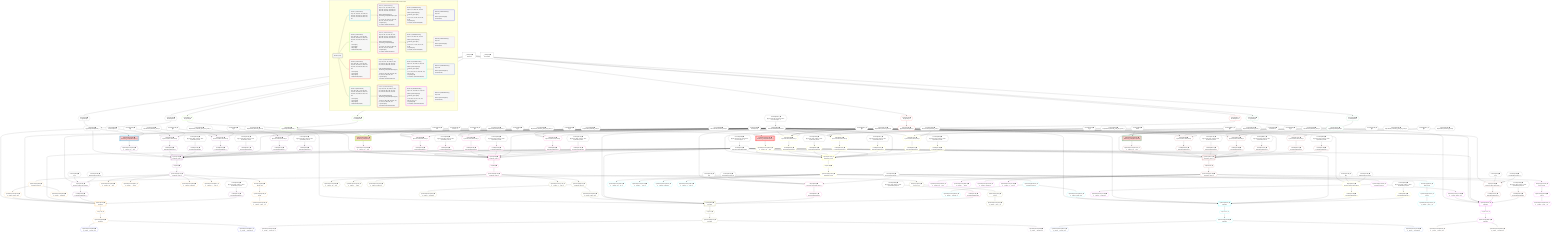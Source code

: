 %%{init: {'themeVariables': { 'fontSize': '12px'}}}%%
graph TD
    classDef path fill:#eee,stroke:#000,color:#000
    classDef plan fill:#fff,stroke-width:1px,color:#000
    classDef itemplan fill:#fff,stroke-width:2px,color:#000
    classDef unbatchedplan fill:#dff,stroke-width:1px,color:#000
    classDef sideeffectplan fill:#fcc,stroke-width:2px,color:#000
    classDef bucket fill:#f6f6f6,color:#000,stroke-width:2px,text-align:left


    %% plan dependencies
    Object14{{"Object[14∈0] ➊<br />ᐸ{pgSettings,withPgClient}ᐳ"}}:::plan
    Access12{{"Access[12∈0] ➊<br />ᐸ2.pgSettingsᐳ"}}:::plan
    Access13{{"Access[13∈0] ➊<br />ᐸ2.withPgClientᐳ"}}:::plan
    Access12 & Access13 --> Object14
    __Value2["__Value[2∈0] ➊<br />ᐸcontextᐳ"]:::plan
    __Value2 --> Access12
    __Value2 --> Access13
    Lambda188{{"Lambda[188∈0] ➊<br />ᐸcalculateShouldReverseOrderᐳ"}}:::plan
    Constant432{{"Constant[432∈0] ➊<br />ᐸ§{ first: null, last: null, cursorLower: null, cursorUpper: ᐳ"}}:::plan
    Constant432 --> Lambda188
    Lambda191{{"Lambda[191∈0] ➊<br />ᐸcalculateLimitAndOffsetSQLᐳ"}}:::plan
    Constant433{{"Constant[433∈0] ➊<br />ᐸ§{ first: null, last: null, cursorLower: null, cursorUpper: ᐳ"}}:::plan
    Constant433 --> Lambda191
    __Value4["__Value[4∈0] ➊<br />ᐸrootValueᐳ"]:::plan
    Constant186{{"Constant[186∈0] ➊<br />ᐸnullᐳ"}}:::plan
    Constant192{{"Constant[192∈0] ➊<br />ᐸ[]ᐳ"}}:::plan
    Constant193{{"Constant[193∈0] ➊<br />ᐸsql.identifier(”people”)ᐳ"}}:::plan
    Constant194{{"Constant[194∈0] ➊<br />ᐸRecordCodec(people)ᐳ"}}:::plan
    Constant206{{"Constant[206∈0] ➊<br />ᐸ[]ᐳ"}}:::plan
    Constant207{{"Constant[207∈0] ➊<br />ᐸsql.identifier(”relational_items”)ᐳ"}}:::plan
    Constant208{{"Constant[208∈0] ➊<br />ᐸRecordCodec(relational_items)ᐳ"}}:::plan
    Constant222{{"Constant[222∈0] ➊<br />ᐸ[]ᐳ"}}:::plan
    Constant223{{"Constant[223∈0] ➊<br />ᐸsql.identifier(”relational_posts_title_lower”)ᐳ"}}:::plan
    Constant224{{"Constant[224∈0] ➊<br />ᐸCodec(text)ᐳ"}}:::plan
    Constant238{{"Constant[238∈0] ➊<br />ᐸ[]ᐳ"}}:::plan
    Constant239{{"Constant[239∈0] ➊<br />ᐸsql.identifier(”relational_posts”)ᐳ"}}:::plan
    Constant240{{"Constant[240∈0] ➊<br />ᐸRecordCodec(relational_posts)ᐳ"}}:::plan
    Constant252{{"Constant[252∈0] ➊<br />ᐸ[]ᐳ"}}:::plan
    Constant253{{"Constant[253∈0] ➊<br />ᐸsql.identifier(”people”)ᐳ"}}:::plan
    Constant266{{"Constant[266∈0] ➊<br />ᐸ[]ᐳ"}}:::plan
    Constant267{{"Constant[267∈0] ➊<br />ᐸsql.identifier(”relational_items”)ᐳ"}}:::plan
    Constant282{{"Constant[282∈0] ➊<br />ᐸ[]ᐳ"}}:::plan
    Constant283{{"Constant[283∈0] ➊<br />ᐸsql.identifier(”relational_posts_title_lower”)ᐳ"}}:::plan
    Constant298{{"Constant[298∈0] ➊<br />ᐸ[]ᐳ"}}:::plan
    Constant299{{"Constant[299∈0] ➊<br />ᐸsql.identifier(”relational_posts”)ᐳ"}}:::plan
    Constant312{{"Constant[312∈0] ➊<br />ᐸ[]ᐳ"}}:::plan
    Constant313{{"Constant[313∈0] ➊<br />ᐸsql.identifier(”people”)ᐳ"}}:::plan
    Constant326{{"Constant[326∈0] ➊<br />ᐸ[]ᐳ"}}:::plan
    Constant327{{"Constant[327∈0] ➊<br />ᐸsql.identifier(”relational_items”)ᐳ"}}:::plan
    Constant342{{"Constant[342∈0] ➊<br />ᐸ[]ᐳ"}}:::plan
    Constant343{{"Constant[343∈0] ➊<br />ᐸsql.identifier(”relational_posts_title_lower”)ᐳ"}}:::plan
    Constant358{{"Constant[358∈0] ➊<br />ᐸ[]ᐳ"}}:::plan
    Constant359{{"Constant[359∈0] ➊<br />ᐸsql.identifier(”relational_posts”)ᐳ"}}:::plan
    Constant372{{"Constant[372∈0] ➊<br />ᐸ[]ᐳ"}}:::plan
    Constant373{{"Constant[373∈0] ➊<br />ᐸsql.identifier(”people”)ᐳ"}}:::plan
    Constant386{{"Constant[386∈0] ➊<br />ᐸ[]ᐳ"}}:::plan
    Constant387{{"Constant[387∈0] ➊<br />ᐸsql.identifier(”relational_items”)ᐳ"}}:::plan
    Constant402{{"Constant[402∈0] ➊<br />ᐸ[]ᐳ"}}:::plan
    Constant403{{"Constant[403∈0] ➊<br />ᐸsql.identifier(”relational_posts_title_lower”)ᐳ"}}:::plan
    Constant418{{"Constant[418∈0] ➊<br />ᐸ[]ᐳ"}}:::plan
    Constant419{{"Constant[419∈0] ➊<br />ᐸsql.identifier(”relational_posts”)ᐳ"}}:::plan
    Constant428{{"Constant[428∈0] ➊<br />ᐸ4ᐳ"}}:::plan
    Constant429{{"Constant[429∈0] ➊<br />ᐸ'A description'ᐳ"}}:::plan
    Constant430{{"Constant[430∈0] ➊<br />ᐸ'A note'ᐳ"}}:::plan
    Constant431{{"Constant[431∈0] ➊<br />ᐸ3141592ᐳ"}}:::plan
    Constant434{{"Constant[434∈0] ➊<br />ᐸ§{ reverse: false, orders: [], alias: sql.identifier(”peopleᐳ"}}:::plan
    Constant435{{"Constant[435∈0] ➊<br />ᐸ§{ reverse: false, orders: [], alias: sql.identifier(”relatiᐳ"}}:::plan
    Constant436{{"Constant[436∈0] ➊<br />ᐸ§{ reverse: false, orders: [], alias: sql.identifier(”relatiᐳ"}}:::plan
    Constant437{{"Constant[437∈0] ➊<br />ᐸ§{ reverse: false, orders: [], alias: sql.identifier(”relatiᐳ"}}:::plan
    Constant438{{"Constant[438∈0] ➊<br />ᐸ§{ reverse: false, orders: [], alias: sql.identifier(”peopleᐳ"}}:::plan
    Constant439{{"Constant[439∈0] ➊<br />ᐸ§{ reverse: false, orders: [], alias: sql.identifier(”relatiᐳ"}}:::plan
    Constant440{{"Constant[440∈0] ➊<br />ᐸ§{ reverse: false, orders: [], alias: sql.identifier(”relatiᐳ"}}:::plan
    Constant441{{"Constant[441∈0] ➊<br />ᐸ§{ reverse: false, orders: [], alias: sql.identifier(”relatiᐳ"}}:::plan
    Constant442{{"Constant[442∈0] ➊<br />ᐸ§{ reverse: false, orders: [], alias: sql.identifier(”peopleᐳ"}}:::plan
    Constant443{{"Constant[443∈0] ➊<br />ᐸ§{ reverse: false, orders: [], alias: sql.identifier(”relatiᐳ"}}:::plan
    Constant444{{"Constant[444∈0] ➊<br />ᐸ§{ reverse: false, orders: [], alias: sql.identifier(”relatiᐳ"}}:::plan
    Constant445{{"Constant[445∈0] ➊<br />ᐸ§{ reverse: false, orders: [], alias: sql.identifier(”relatiᐳ"}}:::plan
    Constant446{{"Constant[446∈0] ➊<br />ᐸ§{ reverse: false, orders: [], alias: sql.identifier(”peopleᐳ"}}:::plan
    Constant447{{"Constant[447∈0] ➊<br />ᐸ§{ reverse: false, orders: [], alias: sql.identifier(”relatiᐳ"}}:::plan
    Constant448{{"Constant[448∈0] ➊<br />ᐸ§{ reverse: false, orders: [], alias: sql.identifier(”relatiᐳ"}}:::plan
    Constant449{{"Constant[449∈0] ➊<br />ᐸ§{ reverse: false, orders: [], alias: sql.identifier(”relatiᐳ"}}:::plan
    PgUpdateSingle11[["PgUpdateSingle[11∈1] ➊<br />ᐸrelational_posts(id;description)ᐳ"]]:::sideeffectplan
    Object14 & Constant428 & Constant429 --> PgUpdateSingle11
    PgSelect17[["PgSelect[17∈2] ➊<br />ᐸrelational_postsᐳ"]]:::plan
    PgClassExpression15{{"PgClassExpression[15∈2] ➊<br />ᐸ__relation...sts__.”id”ᐳ"}}:::plan
    Lambda210{{"Lambda[210∈2] ➊<br />ᐸcalculateOrderBySQLᐳ"}}:::plan
    Lambda215{{"Lambda[215∈2] ➊<br />ᐸcalculateOrderBySQLᐳ"}}:::plan
    Lambda226{{"Lambda[226∈2] ➊<br />ᐸcalculateOrderBySQLᐳ"}}:::plan
    Lambda231{{"Lambda[231∈2] ➊<br />ᐸcalculateOrderBySQLᐳ"}}:::plan
    Lambda242{{"Lambda[242∈2] ➊<br />ᐸcalculateOrderBySQLᐳ"}}:::plan
    Lambda247{{"Lambda[247∈2] ➊<br />ᐸcalculateOrderBySQLᐳ"}}:::plan
    Object14 & PgClassExpression15 & Lambda191 & Lambda210 & Lambda215 & Lambda191 & Lambda226 & Lambda231 & Lambda188 & Lambda191 & Lambda242 & Lambda247 --> PgSelect17
    Object195{{"Object[195∈2] ➊<br />ᐸ{reverse,orders,alias,codec}ᐳ"}}:::plan
    Lambda188 & Constant192 & Constant193 & Constant194 --> Object195
    Object209{{"Object[209∈2] ➊<br />ᐸ{reverse,orders,alias,codec}ᐳ"}}:::plan
    Lambda188 & Constant206 & Constant207 & Constant208 --> Object209
    Object225{{"Object[225∈2] ➊<br />ᐸ{reverse,orders,alias,codec}ᐳ"}}:::plan
    Lambda188 & Constant222 & Constant223 & Constant224 --> Object225
    Object241{{"Object[241∈2] ➊<br />ᐸ{reverse,orders,alias,codec}ᐳ"}}:::plan
    Lambda188 & Constant238 & Constant239 & Constant240 --> Object241
    PgUpdateSingle11 --> PgClassExpression15
    First21{{"First[21∈2] ➊"}}:::plan
    PgSelect17 --> First21
    PgSelectSingle22{{"PgSelectSingle[22∈2] ➊<br />ᐸrelational_postsᐳ"}}:::plan
    First21 --> PgSelectSingle22
    Lambda196{{"Lambda[196∈2] ➊<br />ᐸcalculateOrderBySQLᐳ"}}:::plan
    Object195 --> Lambda196
    Lambda201{{"Lambda[201∈2] ➊<br />ᐸcalculateOrderBySQLᐳ"}}:::plan
    Constant434 --> Lambda201
    Object209 --> Lambda210
    Constant435 --> Lambda215
    Object225 --> Lambda226
    Constant436 --> Lambda231
    Object241 --> Lambda242
    Constant437 --> Lambda247
    PgSelect45[["PgSelect[45∈3] ➊<br />ᐸpeopleᐳ"]]:::plan
    PgClassExpression44{{"PgClassExpression[44∈3] ➊<br />ᐸ__relation...author_id”ᐳ"}}:::plan
    Object14 & PgClassExpression44 & Lambda188 & Lambda191 & Lambda196 & Lambda201 --> PgSelect45
    PgClassExpression23{{"PgClassExpression[23∈3] ➊<br />ᐸ__relation...sts__.”id”ᐳ"}}:::plan
    PgSelectSingle22 --> PgClassExpression23
    PgClassExpression24{{"PgClassExpression[24∈3] ➊<br />ᐸ__relation...__.”title”ᐳ"}}:::plan
    PgSelectSingle22 --> PgClassExpression24
    PgClassExpression25{{"PgClassExpression[25∈3] ➊<br />ᐸ__relation...scription”ᐳ"}}:::plan
    PgSelectSingle22 --> PgClassExpression25
    PgClassExpression26{{"PgClassExpression[26∈3] ➊<br />ᐸ__relation...s__.”note”ᐳ"}}:::plan
    PgSelectSingle22 --> PgClassExpression26
    PgSelectSingle33{{"PgSelectSingle[33∈3] ➊<br />ᐸtextᐳ"}}:::plan
    RemapKeys232{{"RemapKeys[232∈3] ➊<br />ᐸ22:{”0”:6}ᐳ"}}:::plan
    RemapKeys232 --> PgSelectSingle33
    PgClassExpression34{{"PgClassExpression[34∈3] ➊<br />ᐸ__relation..._lower__.vᐳ"}}:::plan
    PgSelectSingle33 --> PgClassExpression34
    PgSelectSingle38{{"PgSelectSingle[38∈3] ➊<br />ᐸrelational_itemsᐳ"}}:::plan
    PgSelectSingle22 --> PgSelectSingle38
    PgClassExpression39{{"PgClassExpression[39∈3] ➊<br />ᐸ__relation..._archived”ᐳ"}}:::plan
    PgSelectSingle38 --> PgClassExpression39
    PgSelectSingle38 --> PgClassExpression44
    First47{{"First[47∈3] ➊"}}:::plan
    PgSelect45 --> First47
    PgSelectSingle48{{"PgSelectSingle[48∈3] ➊<br />ᐸpeopleᐳ"}}:::plan
    First47 --> PgSelectSingle48
    PgSelectSingle22 --> RemapKeys232
    PgClassExpression49{{"PgClassExpression[49∈4] ➊<br />ᐸ__people__.”person_id”ᐳ"}}:::plan
    PgSelectSingle48 --> PgClassExpression49
    PgClassExpression50{{"PgClassExpression[50∈4] ➊<br />ᐸ__people__.”username”ᐳ"}}:::plan
    PgSelectSingle48 --> PgClassExpression50
    PgUpdateSingle56[["PgUpdateSingle[56∈5] ➊<br />ᐸrelational_posts(id;note)ᐳ"]]:::sideeffectplan
    Object59{{"Object[59∈5] ➊<br />ᐸ{pgSettings,withPgClient}ᐳ"}}:::plan
    Object59 & Constant428 & Constant430 --> PgUpdateSingle56
    Access57{{"Access[57∈5] ➊<br />ᐸ2.pgSettingsᐳ"}}:::plan
    Access58{{"Access[58∈5] ➊<br />ᐸ2.withPgClientᐳ"}}:::plan
    Access57 & Access58 --> Object59
    __Value2 --> Access57
    __Value2 --> Access58
    PgSelect62[["PgSelect[62∈6] ➊<br />ᐸrelational_postsᐳ"]]:::plan
    PgClassExpression60{{"PgClassExpression[60∈6] ➊<br />ᐸ__relation...sts__.”id”ᐳ"}}:::plan
    Lambda270{{"Lambda[270∈6] ➊<br />ᐸcalculateOrderBySQLᐳ"}}:::plan
    Lambda275{{"Lambda[275∈6] ➊<br />ᐸcalculateOrderBySQLᐳ"}}:::plan
    Lambda286{{"Lambda[286∈6] ➊<br />ᐸcalculateOrderBySQLᐳ"}}:::plan
    Lambda291{{"Lambda[291∈6] ➊<br />ᐸcalculateOrderBySQLᐳ"}}:::plan
    Lambda302{{"Lambda[302∈6] ➊<br />ᐸcalculateOrderBySQLᐳ"}}:::plan
    Lambda307{{"Lambda[307∈6] ➊<br />ᐸcalculateOrderBySQLᐳ"}}:::plan
    Object59 & PgClassExpression60 & Lambda191 & Lambda270 & Lambda275 & Lambda191 & Lambda286 & Lambda291 & Lambda188 & Lambda191 & Lambda302 & Lambda307 --> PgSelect62
    Object255{{"Object[255∈6] ➊<br />ᐸ{reverse,orders,alias,codec}ᐳ"}}:::plan
    Lambda188 & Constant252 & Constant253 & Constant194 --> Object255
    Object269{{"Object[269∈6] ➊<br />ᐸ{reverse,orders,alias,codec}ᐳ"}}:::plan
    Lambda188 & Constant266 & Constant267 & Constant208 --> Object269
    Object285{{"Object[285∈6] ➊<br />ᐸ{reverse,orders,alias,codec}ᐳ"}}:::plan
    Lambda188 & Constant282 & Constant283 & Constant224 --> Object285
    Object301{{"Object[301∈6] ➊<br />ᐸ{reverse,orders,alias,codec}ᐳ"}}:::plan
    Lambda188 & Constant298 & Constant299 & Constant240 --> Object301
    PgUpdateSingle56 --> PgClassExpression60
    First66{{"First[66∈6] ➊"}}:::plan
    PgSelect62 --> First66
    PgSelectSingle67{{"PgSelectSingle[67∈6] ➊<br />ᐸrelational_postsᐳ"}}:::plan
    First66 --> PgSelectSingle67
    Lambda256{{"Lambda[256∈6] ➊<br />ᐸcalculateOrderBySQLᐳ"}}:::plan
    Object255 --> Lambda256
    Lambda261{{"Lambda[261∈6] ➊<br />ᐸcalculateOrderBySQLᐳ"}}:::plan
    Constant438 --> Lambda261
    Object269 --> Lambda270
    Constant439 --> Lambda275
    Object285 --> Lambda286
    Constant440 --> Lambda291
    Object301 --> Lambda302
    Constant441 --> Lambda307
    PgSelect90[["PgSelect[90∈7] ➊<br />ᐸpeopleᐳ"]]:::plan
    PgClassExpression89{{"PgClassExpression[89∈7] ➊<br />ᐸ__relation...author_id”ᐳ"}}:::plan
    Object59 & PgClassExpression89 & Lambda188 & Lambda191 & Lambda256 & Lambda261 --> PgSelect90
    PgClassExpression68{{"PgClassExpression[68∈7] ➊<br />ᐸ__relation...sts__.”id”ᐳ"}}:::plan
    PgSelectSingle67 --> PgClassExpression68
    PgClassExpression69{{"PgClassExpression[69∈7] ➊<br />ᐸ__relation...__.”title”ᐳ"}}:::plan
    PgSelectSingle67 --> PgClassExpression69
    PgClassExpression70{{"PgClassExpression[70∈7] ➊<br />ᐸ__relation...scription”ᐳ"}}:::plan
    PgSelectSingle67 --> PgClassExpression70
    PgClassExpression71{{"PgClassExpression[71∈7] ➊<br />ᐸ__relation...s__.”note”ᐳ"}}:::plan
    PgSelectSingle67 --> PgClassExpression71
    PgSelectSingle78{{"PgSelectSingle[78∈7] ➊<br />ᐸtextᐳ"}}:::plan
    RemapKeys292{{"RemapKeys[292∈7] ➊<br />ᐸ67:{”0”:6}ᐳ"}}:::plan
    RemapKeys292 --> PgSelectSingle78
    PgClassExpression79{{"PgClassExpression[79∈7] ➊<br />ᐸ__relation..._lower__.vᐳ"}}:::plan
    PgSelectSingle78 --> PgClassExpression79
    PgSelectSingle83{{"PgSelectSingle[83∈7] ➊<br />ᐸrelational_itemsᐳ"}}:::plan
    PgSelectSingle67 --> PgSelectSingle83
    PgClassExpression84{{"PgClassExpression[84∈7] ➊<br />ᐸ__relation..._archived”ᐳ"}}:::plan
    PgSelectSingle83 --> PgClassExpression84
    PgSelectSingle83 --> PgClassExpression89
    First92{{"First[92∈7] ➊"}}:::plan
    PgSelect90 --> First92
    PgSelectSingle93{{"PgSelectSingle[93∈7] ➊<br />ᐸpeopleᐳ"}}:::plan
    First92 --> PgSelectSingle93
    PgSelectSingle67 --> RemapKeys292
    PgClassExpression94{{"PgClassExpression[94∈8] ➊<br />ᐸ__people__.”person_id”ᐳ"}}:::plan
    PgSelectSingle93 --> PgClassExpression94
    PgClassExpression95{{"PgClassExpression[95∈8] ➊<br />ᐸ__people__.”username”ᐳ"}}:::plan
    PgSelectSingle93 --> PgClassExpression95
    PgUpdateSingle101[["PgUpdateSingle[101∈9] ➊<br />ᐸrelational_posts(id;description)ᐳ"]]:::sideeffectplan
    Object104{{"Object[104∈9] ➊<br />ᐸ{pgSettings,withPgClient}ᐳ"}}:::plan
    Object104 & Constant428 & Constant186 --> PgUpdateSingle101
    Access102{{"Access[102∈9] ➊<br />ᐸ2.pgSettingsᐳ"}}:::plan
    Access103{{"Access[103∈9] ➊<br />ᐸ2.withPgClientᐳ"}}:::plan
    Access102 & Access103 --> Object104
    __Value2 --> Access102
    __Value2 --> Access103
    PgSelect107[["PgSelect[107∈10] ➊<br />ᐸrelational_postsᐳ"]]:::plan
    PgClassExpression105{{"PgClassExpression[105∈10] ➊<br />ᐸ__relation...sts__.”id”ᐳ"}}:::plan
    Lambda330{{"Lambda[330∈10] ➊<br />ᐸcalculateOrderBySQLᐳ"}}:::plan
    Lambda335{{"Lambda[335∈10] ➊<br />ᐸcalculateOrderBySQLᐳ"}}:::plan
    Lambda346{{"Lambda[346∈10] ➊<br />ᐸcalculateOrderBySQLᐳ"}}:::plan
    Lambda351{{"Lambda[351∈10] ➊<br />ᐸcalculateOrderBySQLᐳ"}}:::plan
    Lambda362{{"Lambda[362∈10] ➊<br />ᐸcalculateOrderBySQLᐳ"}}:::plan
    Lambda367{{"Lambda[367∈10] ➊<br />ᐸcalculateOrderBySQLᐳ"}}:::plan
    Object104 & PgClassExpression105 & Lambda191 & Lambda330 & Lambda335 & Lambda191 & Lambda346 & Lambda351 & Lambda188 & Lambda191 & Lambda362 & Lambda367 --> PgSelect107
    Object315{{"Object[315∈10] ➊<br />ᐸ{reverse,orders,alias,codec}ᐳ"}}:::plan
    Lambda188 & Constant312 & Constant313 & Constant194 --> Object315
    Object329{{"Object[329∈10] ➊<br />ᐸ{reverse,orders,alias,codec}ᐳ"}}:::plan
    Lambda188 & Constant326 & Constant327 & Constant208 --> Object329
    Object345{{"Object[345∈10] ➊<br />ᐸ{reverse,orders,alias,codec}ᐳ"}}:::plan
    Lambda188 & Constant342 & Constant343 & Constant224 --> Object345
    Object361{{"Object[361∈10] ➊<br />ᐸ{reverse,orders,alias,codec}ᐳ"}}:::plan
    Lambda188 & Constant358 & Constant359 & Constant240 --> Object361
    PgUpdateSingle101 --> PgClassExpression105
    First111{{"First[111∈10] ➊"}}:::plan
    PgSelect107 --> First111
    PgSelectSingle112{{"PgSelectSingle[112∈10] ➊<br />ᐸrelational_postsᐳ"}}:::plan
    First111 --> PgSelectSingle112
    Lambda316{{"Lambda[316∈10] ➊<br />ᐸcalculateOrderBySQLᐳ"}}:::plan
    Object315 --> Lambda316
    Lambda321{{"Lambda[321∈10] ➊<br />ᐸcalculateOrderBySQLᐳ"}}:::plan
    Constant442 --> Lambda321
    Object329 --> Lambda330
    Constant443 --> Lambda335
    Object345 --> Lambda346
    Constant444 --> Lambda351
    Object361 --> Lambda362
    Constant445 --> Lambda367
    PgSelect135[["PgSelect[135∈11] ➊<br />ᐸpeopleᐳ"]]:::plan
    PgClassExpression134{{"PgClassExpression[134∈11] ➊<br />ᐸ__relation...author_id”ᐳ"}}:::plan
    Object104 & PgClassExpression134 & Lambda188 & Lambda191 & Lambda316 & Lambda321 --> PgSelect135
    PgClassExpression113{{"PgClassExpression[113∈11] ➊<br />ᐸ__relation...sts__.”id”ᐳ"}}:::plan
    PgSelectSingle112 --> PgClassExpression113
    PgClassExpression114{{"PgClassExpression[114∈11] ➊<br />ᐸ__relation...__.”title”ᐳ"}}:::plan
    PgSelectSingle112 --> PgClassExpression114
    PgClassExpression115{{"PgClassExpression[115∈11] ➊<br />ᐸ__relation...scription”ᐳ"}}:::plan
    PgSelectSingle112 --> PgClassExpression115
    PgClassExpression116{{"PgClassExpression[116∈11] ➊<br />ᐸ__relation...s__.”note”ᐳ"}}:::plan
    PgSelectSingle112 --> PgClassExpression116
    PgSelectSingle123{{"PgSelectSingle[123∈11] ➊<br />ᐸtextᐳ"}}:::plan
    RemapKeys352{{"RemapKeys[352∈11] ➊<br />ᐸ112:{”0”:6}ᐳ"}}:::plan
    RemapKeys352 --> PgSelectSingle123
    PgClassExpression124{{"PgClassExpression[124∈11] ➊<br />ᐸ__relation..._lower__.vᐳ"}}:::plan
    PgSelectSingle123 --> PgClassExpression124
    PgSelectSingle128{{"PgSelectSingle[128∈11] ➊<br />ᐸrelational_itemsᐳ"}}:::plan
    PgSelectSingle112 --> PgSelectSingle128
    PgClassExpression129{{"PgClassExpression[129∈11] ➊<br />ᐸ__relation..._archived”ᐳ"}}:::plan
    PgSelectSingle128 --> PgClassExpression129
    PgSelectSingle128 --> PgClassExpression134
    First137{{"First[137∈11] ➊"}}:::plan
    PgSelect135 --> First137
    PgSelectSingle138{{"PgSelectSingle[138∈11] ➊<br />ᐸpeopleᐳ"}}:::plan
    First137 --> PgSelectSingle138
    PgSelectSingle112 --> RemapKeys352
    PgClassExpression139{{"PgClassExpression[139∈12] ➊<br />ᐸ__people__.”person_id”ᐳ"}}:::plan
    PgSelectSingle138 --> PgClassExpression139
    PgClassExpression140{{"PgClassExpression[140∈12] ➊<br />ᐸ__people__.”username”ᐳ"}}:::plan
    PgSelectSingle138 --> PgClassExpression140
    PgUpdateSingle146[["PgUpdateSingle[146∈13] ➊<br />ᐸrelational_posts(id;description)ᐳ"]]:::sideeffectplan
    Object149{{"Object[149∈13] ➊<br />ᐸ{pgSettings,withPgClient}ᐳ"}}:::plan
    Object149 & Constant431 & Constant186 --> PgUpdateSingle146
    Access147{{"Access[147∈13] ➊<br />ᐸ2.pgSettingsᐳ"}}:::plan
    Access148{{"Access[148∈13] ➊<br />ᐸ2.withPgClientᐳ"}}:::plan
    Access147 & Access148 --> Object149
    __Value2 --> Access147
    __Value2 --> Access148
    PgSelect152[["PgSelect[152∈14] ➊<br />ᐸrelational_postsᐳ"]]:::plan
    PgClassExpression150{{"PgClassExpression[150∈14] ➊<br />ᐸ__relation...sts__.”id”ᐳ"}}:::plan
    Lambda390{{"Lambda[390∈14] ➊<br />ᐸcalculateOrderBySQLᐳ"}}:::plan
    Lambda395{{"Lambda[395∈14] ➊<br />ᐸcalculateOrderBySQLᐳ"}}:::plan
    Lambda406{{"Lambda[406∈14] ➊<br />ᐸcalculateOrderBySQLᐳ"}}:::plan
    Lambda411{{"Lambda[411∈14] ➊<br />ᐸcalculateOrderBySQLᐳ"}}:::plan
    Lambda422{{"Lambda[422∈14] ➊<br />ᐸcalculateOrderBySQLᐳ"}}:::plan
    Lambda427{{"Lambda[427∈14] ➊<br />ᐸcalculateOrderBySQLᐳ"}}:::plan
    Object149 & PgClassExpression150 & Lambda191 & Lambda390 & Lambda395 & Lambda191 & Lambda406 & Lambda411 & Lambda188 & Lambda191 & Lambda422 & Lambda427 --> PgSelect152
    Object375{{"Object[375∈14] ➊<br />ᐸ{reverse,orders,alias,codec}ᐳ"}}:::plan
    Lambda188 & Constant372 & Constant373 & Constant194 --> Object375
    Object389{{"Object[389∈14] ➊<br />ᐸ{reverse,orders,alias,codec}ᐳ"}}:::plan
    Lambda188 & Constant386 & Constant387 & Constant208 --> Object389
    Object405{{"Object[405∈14] ➊<br />ᐸ{reverse,orders,alias,codec}ᐳ"}}:::plan
    Lambda188 & Constant402 & Constant403 & Constant224 --> Object405
    Object421{{"Object[421∈14] ➊<br />ᐸ{reverse,orders,alias,codec}ᐳ"}}:::plan
    Lambda188 & Constant418 & Constant419 & Constant240 --> Object421
    PgUpdateSingle146 --> PgClassExpression150
    First156{{"First[156∈14] ➊"}}:::plan
    PgSelect152 --> First156
    PgSelectSingle157{{"PgSelectSingle[157∈14] ➊<br />ᐸrelational_postsᐳ"}}:::plan
    First156 --> PgSelectSingle157
    Lambda376{{"Lambda[376∈14] ➊<br />ᐸcalculateOrderBySQLᐳ"}}:::plan
    Object375 --> Lambda376
    Lambda381{{"Lambda[381∈14] ➊<br />ᐸcalculateOrderBySQLᐳ"}}:::plan
    Constant446 --> Lambda381
    Object389 --> Lambda390
    Constant447 --> Lambda395
    Object405 --> Lambda406
    Constant448 --> Lambda411
    Object421 --> Lambda422
    Constant449 --> Lambda427
    PgSelect180[["PgSelect[180∈15] ➊<br />ᐸpeopleᐳ"]]:::plan
    PgClassExpression179{{"PgClassExpression[179∈15] ➊<br />ᐸ__relation...author_id”ᐳ"}}:::plan
    Object149 & PgClassExpression179 & Lambda188 & Lambda191 & Lambda376 & Lambda381 --> PgSelect180
    PgClassExpression158{{"PgClassExpression[158∈15] ➊<br />ᐸ__relation...sts__.”id”ᐳ"}}:::plan
    PgSelectSingle157 --> PgClassExpression158
    PgClassExpression159{{"PgClassExpression[159∈15] ➊<br />ᐸ__relation...__.”title”ᐳ"}}:::plan
    PgSelectSingle157 --> PgClassExpression159
    PgClassExpression160{{"PgClassExpression[160∈15] ➊<br />ᐸ__relation...scription”ᐳ"}}:::plan
    PgSelectSingle157 --> PgClassExpression160
    PgClassExpression161{{"PgClassExpression[161∈15] ➊<br />ᐸ__relation...s__.”note”ᐳ"}}:::plan
    PgSelectSingle157 --> PgClassExpression161
    PgSelectSingle168{{"PgSelectSingle[168∈15] ➊<br />ᐸtextᐳ"}}:::plan
    RemapKeys412{{"RemapKeys[412∈15] ➊<br />ᐸ157:{”0”:6}ᐳ"}}:::plan
    RemapKeys412 --> PgSelectSingle168
    PgClassExpression169{{"PgClassExpression[169∈15] ➊<br />ᐸ__relation..._lower__.vᐳ"}}:::plan
    PgSelectSingle168 --> PgClassExpression169
    PgSelectSingle173{{"PgSelectSingle[173∈15] ➊<br />ᐸrelational_itemsᐳ"}}:::plan
    PgSelectSingle157 --> PgSelectSingle173
    PgClassExpression174{{"PgClassExpression[174∈15] ➊<br />ᐸ__relation..._archived”ᐳ"}}:::plan
    PgSelectSingle173 --> PgClassExpression174
    PgSelectSingle173 --> PgClassExpression179
    First182{{"First[182∈15] ➊"}}:::plan
    PgSelect180 --> First182
    PgSelectSingle183{{"PgSelectSingle[183∈15] ➊<br />ᐸpeopleᐳ"}}:::plan
    First182 --> PgSelectSingle183
    PgSelectSingle157 --> RemapKeys412
    PgClassExpression184{{"PgClassExpression[184∈16] ➊<br />ᐸ__people__.”person_id”ᐳ"}}:::plan
    PgSelectSingle183 --> PgClassExpression184
    PgClassExpression185{{"PgClassExpression[185∈16] ➊<br />ᐸ__people__.”username”ᐳ"}}:::plan
    PgSelectSingle183 --> PgClassExpression185

    %% define steps

    subgraph "Buckets for mutations/basics/update-relational-post"
    Bucket0("Bucket 0 (root)"):::bucket
    classDef bucket0 stroke:#696969
    class Bucket0,__Value2,__Value4,Access12,Access13,Object14,Constant186,Lambda188,Lambda191,Constant192,Constant193,Constant194,Constant206,Constant207,Constant208,Constant222,Constant223,Constant224,Constant238,Constant239,Constant240,Constant252,Constant253,Constant266,Constant267,Constant282,Constant283,Constant298,Constant299,Constant312,Constant313,Constant326,Constant327,Constant342,Constant343,Constant358,Constant359,Constant372,Constant373,Constant386,Constant387,Constant402,Constant403,Constant418,Constant419,Constant428,Constant429,Constant430,Constant431,Constant432,Constant433,Constant434,Constant435,Constant436,Constant437,Constant438,Constant439,Constant440,Constant441,Constant442,Constant443,Constant444,Constant445,Constant446,Constant447,Constant448,Constant449 bucket0
    Bucket1("Bucket 1 (mutationField)<br />Deps: 14, 428, 429, 191, 188, 192, 193, 194, 434, 206, 207, 208, 435, 222, 223, 224, 436, 238, 239, 240, 437"):::bucket
    classDef bucket1 stroke:#00bfff
    class Bucket1,PgUpdateSingle11 bucket1
    Bucket2("Bucket 2 (nullableBoundary)<br />Deps: 11, 14, 191, 188, 192, 193, 194, 434, 206, 207, 208, 435, 222, 223, 224, 436, 238, 239, 240, 437<br /><br />ROOT PgUpdateSingle{1}ᐸrelational_posts(id;description)ᐳ[11]<br />1: <br />ᐳ: 15, 195, 201, 209, 215, 225, 231, 241, 247, 196, 210, 226, 242<br />2: PgSelect[17]<br />ᐳ: First[21], PgSelectSingle[22]"):::bucket
    classDef bucket2 stroke:#7f007f
    class Bucket2,PgClassExpression15,PgSelect17,First21,PgSelectSingle22,Object195,Lambda196,Lambda201,Object209,Lambda210,Lambda215,Object225,Lambda226,Lambda231,Object241,Lambda242,Lambda247 bucket2
    Bucket3("Bucket 3 (nullableBoundary)<br />Deps: 22, 14, 188, 191, 196, 201<br /><br />ROOT PgSelectSingle{2}ᐸrelational_postsᐳ[22]<br />1: <br />ᐳ: 23, 24, 25, 26, 38, 232, 33, 34, 39, 44<br />2: PgSelect[45]<br />ᐳ: First[47], PgSelectSingle[48]"):::bucket
    classDef bucket3 stroke:#ffa500
    class Bucket3,PgClassExpression23,PgClassExpression24,PgClassExpression25,PgClassExpression26,PgSelectSingle33,PgClassExpression34,PgSelectSingle38,PgClassExpression39,PgClassExpression44,PgSelect45,First47,PgSelectSingle48,RemapKeys232 bucket3
    Bucket4("Bucket 4 (nullableBoundary)<br />Deps: 48<br /><br />ROOT PgSelectSingle{3}ᐸpeopleᐳ[48]"):::bucket
    classDef bucket4 stroke:#0000ff
    class Bucket4,PgClassExpression49,PgClassExpression50 bucket4
    Bucket5("Bucket 5 (mutationField)<br />Deps: 428, 430, 2, 191, 188, 252, 253, 194, 438, 266, 267, 208, 439, 282, 283, 224, 440, 298, 299, 240, 441<br /><br />1: Access[57]<br />2: Access[58]<br />3: Object[59]<br />4: PgUpdateSingle[56]"):::bucket
    classDef bucket5 stroke:#7fff00
    class Bucket5,PgUpdateSingle56,Access57,Access58,Object59 bucket5
    Bucket6("Bucket 6 (nullableBoundary)<br />Deps: 56, 59, 191, 188, 252, 253, 194, 438, 266, 267, 208, 439, 282, 283, 224, 440, 298, 299, 240, 441<br /><br />ROOT PgUpdateSingle{5}ᐸrelational_posts(id;note)ᐳ[56]<br />1: <br />ᐳ: 60, 255, 261, 269, 275, 285, 291, 301, 307, 256, 270, 286, 302<br />2: PgSelect[62]<br />ᐳ: First[66], PgSelectSingle[67]"):::bucket
    classDef bucket6 stroke:#ff1493
    class Bucket6,PgClassExpression60,PgSelect62,First66,PgSelectSingle67,Object255,Lambda256,Lambda261,Object269,Lambda270,Lambda275,Object285,Lambda286,Lambda291,Object301,Lambda302,Lambda307 bucket6
    Bucket7("Bucket 7 (nullableBoundary)<br />Deps: 67, 59, 188, 191, 256, 261<br /><br />ROOT PgSelectSingle{6}ᐸrelational_postsᐳ[67]<br />1: <br />ᐳ: 68, 69, 70, 71, 83, 292, 78, 79, 84, 89<br />2: PgSelect[90]<br />ᐳ: First[92], PgSelectSingle[93]"):::bucket
    classDef bucket7 stroke:#808000
    class Bucket7,PgClassExpression68,PgClassExpression69,PgClassExpression70,PgClassExpression71,PgSelectSingle78,PgClassExpression79,PgSelectSingle83,PgClassExpression84,PgClassExpression89,PgSelect90,First92,PgSelectSingle93,RemapKeys292 bucket7
    Bucket8("Bucket 8 (nullableBoundary)<br />Deps: 93<br /><br />ROOT PgSelectSingle{7}ᐸpeopleᐳ[93]"):::bucket
    classDef bucket8 stroke:#dda0dd
    class Bucket8,PgClassExpression94,PgClassExpression95 bucket8
    Bucket9("Bucket 9 (mutationField)<br />Deps: 428, 186, 2, 191, 188, 312, 313, 194, 442, 326, 327, 208, 443, 342, 343, 224, 444, 358, 359, 240, 445<br /><br />1: Access[102]<br />2: Access[103]<br />3: Object[104]<br />4: PgUpdateSingle[101]"):::bucket
    classDef bucket9 stroke:#ff0000
    class Bucket9,PgUpdateSingle101,Access102,Access103,Object104 bucket9
    Bucket10("Bucket 10 (nullableBoundary)<br />Deps: 101, 104, 191, 188, 312, 313, 194, 442, 326, 327, 208, 443, 342, 343, 224, 444, 358, 359, 240, 445<br /><br />ROOT PgUpdateSingle{9}ᐸrelational_posts(id;description)ᐳ[101]<br />1: <br />ᐳ: 105, 315, 321, 329, 335, 345, 351, 361, 367, 316, 330, 346, 362<br />2: PgSelect[107]<br />ᐳ: First[111], PgSelectSingle[112]"):::bucket
    classDef bucket10 stroke:#ffff00
    class Bucket10,PgClassExpression105,PgSelect107,First111,PgSelectSingle112,Object315,Lambda316,Lambda321,Object329,Lambda330,Lambda335,Object345,Lambda346,Lambda351,Object361,Lambda362,Lambda367 bucket10
    Bucket11("Bucket 11 (nullableBoundary)<br />Deps: 112, 104, 188, 191, 316, 321<br /><br />ROOT PgSelectSingle{10}ᐸrelational_postsᐳ[112]<br />1: <br />ᐳ: 113, 114, 115, 116, 128, 352, 123, 124, 129, 134<br />2: PgSelect[135]<br />ᐳ: First[137], PgSelectSingle[138]"):::bucket
    classDef bucket11 stroke:#00ffff
    class Bucket11,PgClassExpression113,PgClassExpression114,PgClassExpression115,PgClassExpression116,PgSelectSingle123,PgClassExpression124,PgSelectSingle128,PgClassExpression129,PgClassExpression134,PgSelect135,First137,PgSelectSingle138,RemapKeys352 bucket11
    Bucket12("Bucket 12 (nullableBoundary)<br />Deps: 138<br /><br />ROOT PgSelectSingle{11}ᐸpeopleᐳ[138]"):::bucket
    classDef bucket12 stroke:#4169e1
    class Bucket12,PgClassExpression139,PgClassExpression140 bucket12
    Bucket13("Bucket 13 (mutationField)<br />Deps: 431, 186, 2, 191, 188, 372, 373, 194, 446, 386, 387, 208, 447, 402, 403, 224, 448, 418, 419, 240, 449<br /><br />1: Access[147]<br />2: Access[148]<br />3: Object[149]<br />4: PgUpdateSingle[146]"):::bucket
    classDef bucket13 stroke:#3cb371
    class Bucket13,PgUpdateSingle146,Access147,Access148,Object149 bucket13
    Bucket14("Bucket 14 (nullableBoundary)<br />Deps: 146, 149, 191, 188, 372, 373, 194, 446, 386, 387, 208, 447, 402, 403, 224, 448, 418, 419, 240, 449<br /><br />ROOT PgUpdateSingle{13}ᐸrelational_posts(id;description)ᐳ[146]<br />1: <br />ᐳ: 150, 375, 381, 389, 395, 405, 411, 421, 427, 376, 390, 406, 422<br />2: PgSelect[152]<br />ᐳ: First[156], PgSelectSingle[157]"):::bucket
    classDef bucket14 stroke:#a52a2a
    class Bucket14,PgClassExpression150,PgSelect152,First156,PgSelectSingle157,Object375,Lambda376,Lambda381,Object389,Lambda390,Lambda395,Object405,Lambda406,Lambda411,Object421,Lambda422,Lambda427 bucket14
    Bucket15("Bucket 15 (nullableBoundary)<br />Deps: 157, 149, 188, 191, 376, 381<br /><br />ROOT PgSelectSingle{14}ᐸrelational_postsᐳ[157]<br />1: <br />ᐳ: 158, 159, 160, 161, 173, 412, 168, 169, 174, 179<br />2: PgSelect[180]<br />ᐳ: First[182], PgSelectSingle[183]"):::bucket
    classDef bucket15 stroke:#ff00ff
    class Bucket15,PgClassExpression158,PgClassExpression159,PgClassExpression160,PgClassExpression161,PgSelectSingle168,PgClassExpression169,PgSelectSingle173,PgClassExpression174,PgClassExpression179,PgSelect180,First182,PgSelectSingle183,RemapKeys412 bucket15
    Bucket16("Bucket 16 (nullableBoundary)<br />Deps: 183<br /><br />ROOT PgSelectSingle{15}ᐸpeopleᐳ[183]"):::bucket
    classDef bucket16 stroke:#f5deb3
    class Bucket16,PgClassExpression184,PgClassExpression185 bucket16
    Bucket0 --> Bucket1 & Bucket5 & Bucket9 & Bucket13
    Bucket1 --> Bucket2
    Bucket2 --> Bucket3
    Bucket3 --> Bucket4
    Bucket5 --> Bucket6
    Bucket6 --> Bucket7
    Bucket7 --> Bucket8
    Bucket9 --> Bucket10
    Bucket10 --> Bucket11
    Bucket11 --> Bucket12
    Bucket13 --> Bucket14
    Bucket14 --> Bucket15
    Bucket15 --> Bucket16
    end
